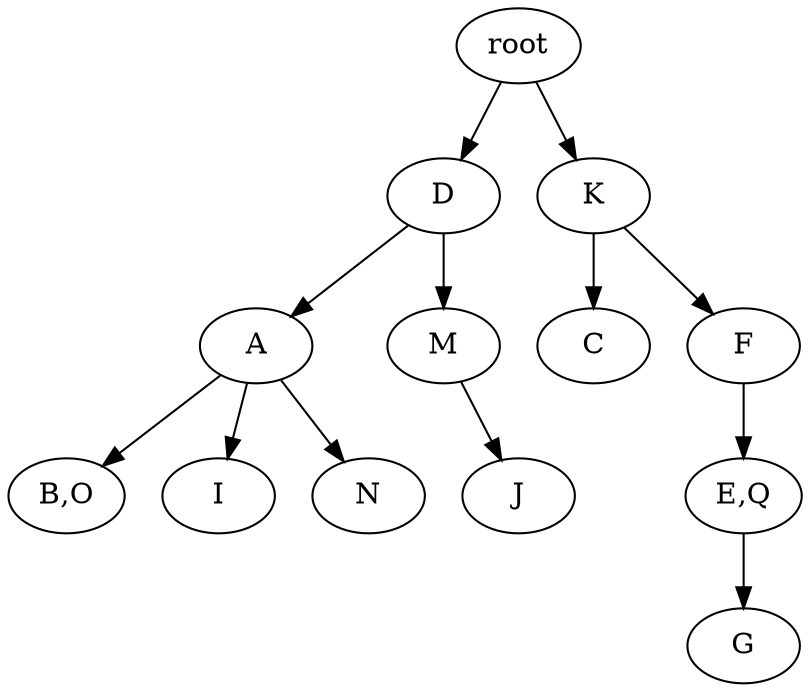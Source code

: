 strict digraph G {
	graph [name=G];
	0	 [label=root];
	7	 [label=D];
	0 -> 7;
	1	 [label=K];
	0 -> 1;
	9	 [label=A];
	12	 [label="B,O"];
	9 -> 12;
	14	 [label=I];
	9 -> 14;
	13	 [label=N];
	9 -> 13;
	3	 [label=C];
	7 -> 9;
	8	 [label=M];
	7 -> 8;
	5	 [label="E,Q"];
	4	 [label=G];
	5 -> 4;
	2	 [label=F];
	2 -> 5;
	1 -> 3;
	1 -> 2;
	10	 [label=J];
	8 -> 10;
}
